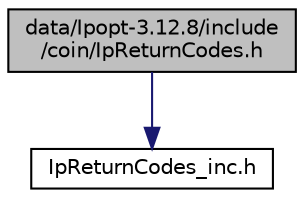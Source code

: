 digraph "data/Ipopt-3.12.8/include/coin/IpReturnCodes.h"
{
  edge [fontname="Helvetica",fontsize="10",labelfontname="Helvetica",labelfontsize="10"];
  node [fontname="Helvetica",fontsize="10",shape=record];
  Node1 [label="data/Ipopt-3.12.8/include\l/coin/IpReturnCodes.h",height=0.2,width=0.4,color="black", fillcolor="grey75", style="filled" fontcolor="black"];
  Node1 -> Node2 [color="midnightblue",fontsize="10",style="solid",fontname="Helvetica"];
  Node2 [label="IpReturnCodes_inc.h",height=0.2,width=0.4,color="black", fillcolor="white", style="filled",URL="$include_2coin_2IpReturnCodes__inc_8h.html"];
}

